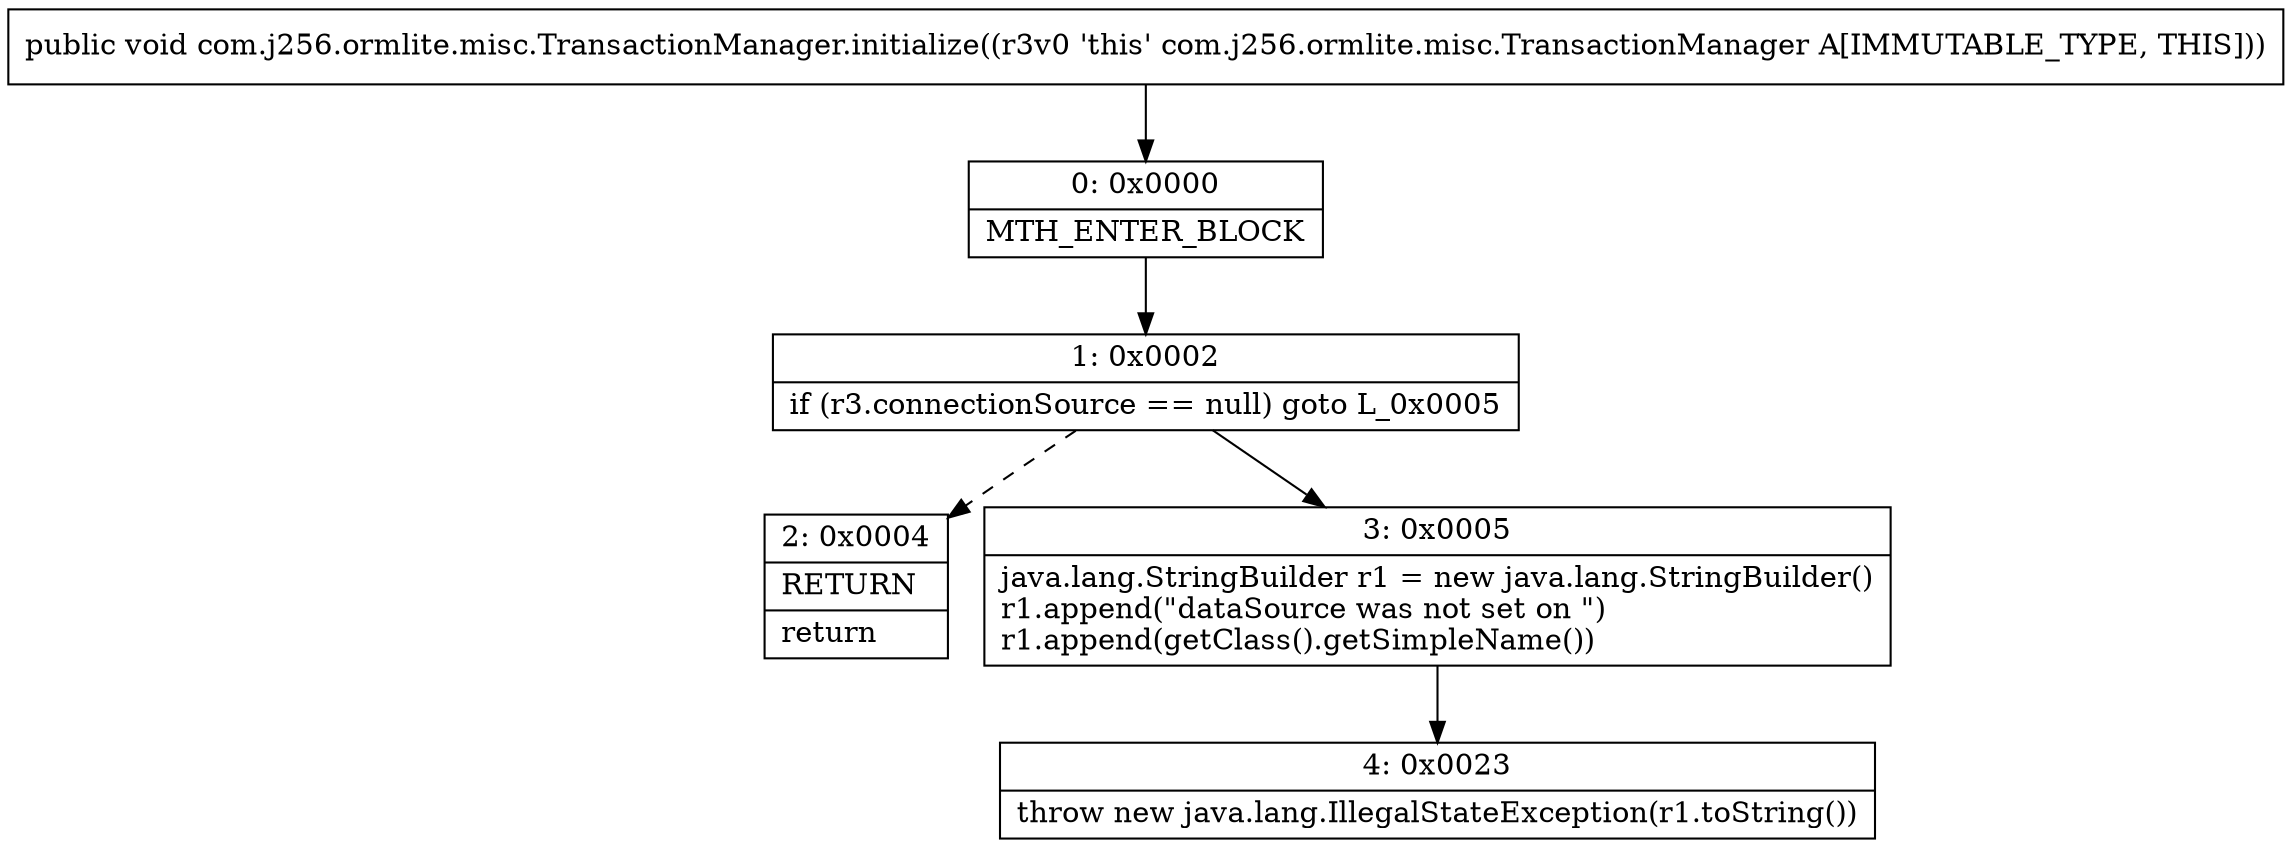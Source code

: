 digraph "CFG forcom.j256.ormlite.misc.TransactionManager.initialize()V" {
Node_0 [shape=record,label="{0\:\ 0x0000|MTH_ENTER_BLOCK\l}"];
Node_1 [shape=record,label="{1\:\ 0x0002|if (r3.connectionSource == null) goto L_0x0005\l}"];
Node_2 [shape=record,label="{2\:\ 0x0004|RETURN\l|return\l}"];
Node_3 [shape=record,label="{3\:\ 0x0005|java.lang.StringBuilder r1 = new java.lang.StringBuilder()\lr1.append(\"dataSource was not set on \")\lr1.append(getClass().getSimpleName())\l}"];
Node_4 [shape=record,label="{4\:\ 0x0023|throw new java.lang.IllegalStateException(r1.toString())\l}"];
MethodNode[shape=record,label="{public void com.j256.ormlite.misc.TransactionManager.initialize((r3v0 'this' com.j256.ormlite.misc.TransactionManager A[IMMUTABLE_TYPE, THIS])) }"];
MethodNode -> Node_0;
Node_0 -> Node_1;
Node_1 -> Node_2[style=dashed];
Node_1 -> Node_3;
Node_3 -> Node_4;
}

